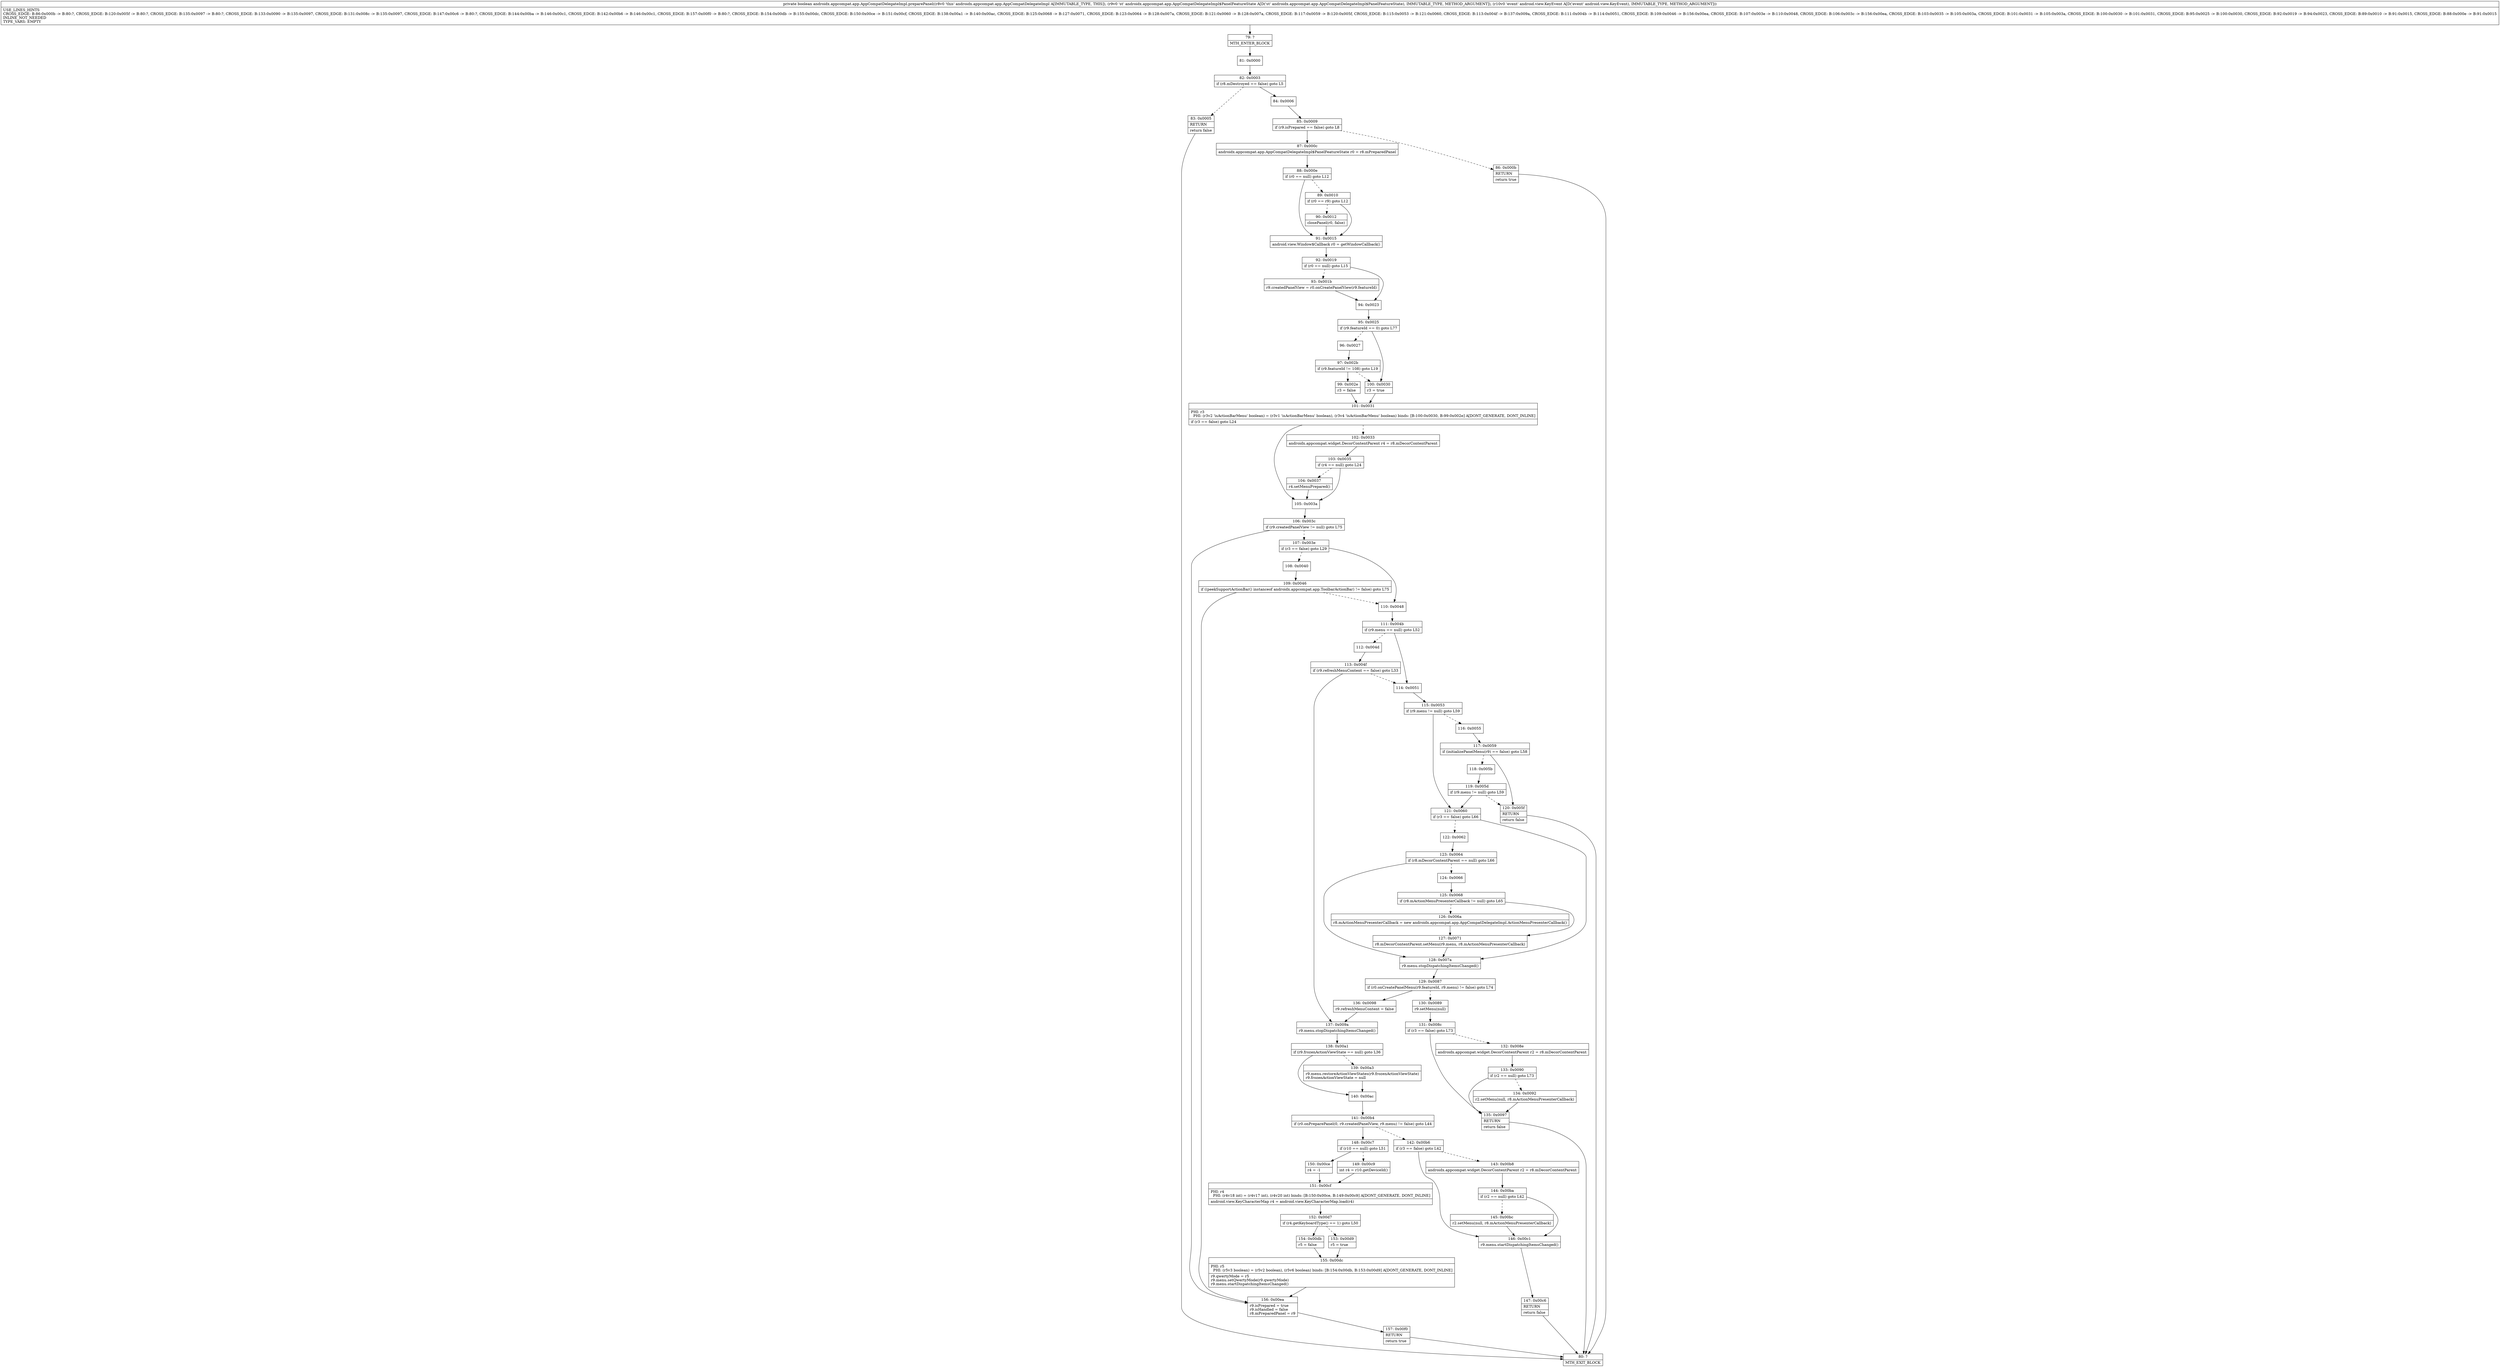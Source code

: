 digraph "CFG forandroidx.appcompat.app.AppCompatDelegateImpl.preparePanel(Landroidx\/appcompat\/app\/AppCompatDelegateImpl$PanelFeatureState;Landroid\/view\/KeyEvent;)Z" {
Node_79 [shape=record,label="{79\:\ ?|MTH_ENTER_BLOCK\l}"];
Node_81 [shape=record,label="{81\:\ 0x0000}"];
Node_82 [shape=record,label="{82\:\ 0x0003|if (r8.mDestroyed == false) goto L5\l}"];
Node_83 [shape=record,label="{83\:\ 0x0005|RETURN\l|return false\l}"];
Node_80 [shape=record,label="{80\:\ ?|MTH_EXIT_BLOCK\l}"];
Node_84 [shape=record,label="{84\:\ 0x0006}"];
Node_85 [shape=record,label="{85\:\ 0x0009|if (r9.isPrepared == false) goto L8\l}"];
Node_86 [shape=record,label="{86\:\ 0x000b|RETURN\l|return true\l}"];
Node_87 [shape=record,label="{87\:\ 0x000c|androidx.appcompat.app.AppCompatDelegateImpl$PanelFeatureState r0 = r8.mPreparedPanel\l}"];
Node_88 [shape=record,label="{88\:\ 0x000e|if (r0 == null) goto L12\l}"];
Node_89 [shape=record,label="{89\:\ 0x0010|if (r0 == r9) goto L12\l}"];
Node_90 [shape=record,label="{90\:\ 0x0012|closePanel(r0, false)\l}"];
Node_91 [shape=record,label="{91\:\ 0x0015|android.view.Window$Callback r0 = getWindowCallback()\l}"];
Node_92 [shape=record,label="{92\:\ 0x0019|if (r0 == null) goto L15\l}"];
Node_93 [shape=record,label="{93\:\ 0x001b|r9.createdPanelView = r0.onCreatePanelView(r9.featureId)\l}"];
Node_94 [shape=record,label="{94\:\ 0x0023}"];
Node_95 [shape=record,label="{95\:\ 0x0025|if (r9.featureId == 0) goto L77\l}"];
Node_96 [shape=record,label="{96\:\ 0x0027}"];
Node_97 [shape=record,label="{97\:\ 0x002b|if (r9.featureId != 108) goto L19\l}"];
Node_99 [shape=record,label="{99\:\ 0x002e|r3 = false\l}"];
Node_101 [shape=record,label="{101\:\ 0x0031|PHI: r3 \l  PHI: (r3v2 'isActionBarMenu' boolean) = (r3v1 'isActionBarMenu' boolean), (r3v4 'isActionBarMenu' boolean) binds: [B:100:0x0030, B:99:0x002e] A[DONT_GENERATE, DONT_INLINE]\l|if (r3 == false) goto L24\l}"];
Node_102 [shape=record,label="{102\:\ 0x0033|androidx.appcompat.widget.DecorContentParent r4 = r8.mDecorContentParent\l}"];
Node_103 [shape=record,label="{103\:\ 0x0035|if (r4 == null) goto L24\l}"];
Node_104 [shape=record,label="{104\:\ 0x0037|r4.setMenuPrepared()\l}"];
Node_105 [shape=record,label="{105\:\ 0x003a}"];
Node_106 [shape=record,label="{106\:\ 0x003c|if (r9.createdPanelView != null) goto L75\l}"];
Node_107 [shape=record,label="{107\:\ 0x003e|if (r3 == false) goto L29\l}"];
Node_108 [shape=record,label="{108\:\ 0x0040}"];
Node_109 [shape=record,label="{109\:\ 0x0046|if ((peekSupportActionBar() instanceof androidx.appcompat.app.ToolbarActionBar) != false) goto L75\l}"];
Node_110 [shape=record,label="{110\:\ 0x0048}"];
Node_111 [shape=record,label="{111\:\ 0x004b|if (r9.menu == null) goto L52\l}"];
Node_112 [shape=record,label="{112\:\ 0x004d}"];
Node_113 [shape=record,label="{113\:\ 0x004f|if (r9.refreshMenuContent == false) goto L33\l}"];
Node_137 [shape=record,label="{137\:\ 0x009a|r9.menu.stopDispatchingItemsChanged()\l}"];
Node_138 [shape=record,label="{138\:\ 0x00a1|if (r9.frozenActionViewState == null) goto L36\l}"];
Node_139 [shape=record,label="{139\:\ 0x00a3|r9.menu.restoreActionViewStates(r9.frozenActionViewState)\lr9.frozenActionViewState = null\l}"];
Node_140 [shape=record,label="{140\:\ 0x00ac}"];
Node_141 [shape=record,label="{141\:\ 0x00b4|if (r0.onPreparePanel(0, r9.createdPanelView, r9.menu) != false) goto L44\l}"];
Node_142 [shape=record,label="{142\:\ 0x00b6|if (r3 == false) goto L42\l}"];
Node_143 [shape=record,label="{143\:\ 0x00b8|androidx.appcompat.widget.DecorContentParent r2 = r8.mDecorContentParent\l}"];
Node_144 [shape=record,label="{144\:\ 0x00ba|if (r2 == null) goto L42\l}"];
Node_145 [shape=record,label="{145\:\ 0x00bc|r2.setMenu(null, r8.mActionMenuPresenterCallback)\l}"];
Node_146 [shape=record,label="{146\:\ 0x00c1|r9.menu.startDispatchingItemsChanged()\l}"];
Node_147 [shape=record,label="{147\:\ 0x00c6|RETURN\l|return false\l}"];
Node_148 [shape=record,label="{148\:\ 0x00c7|if (r10 == null) goto L51\l}"];
Node_149 [shape=record,label="{149\:\ 0x00c9|int r4 = r10.getDeviceId()\l}"];
Node_151 [shape=record,label="{151\:\ 0x00cf|PHI: r4 \l  PHI: (r4v18 int) = (r4v17 int), (r4v20 int) binds: [B:150:0x00ce, B:149:0x00c9] A[DONT_GENERATE, DONT_INLINE]\l|android.view.KeyCharacterMap r4 = android.view.KeyCharacterMap.load(r4)\l}"];
Node_152 [shape=record,label="{152\:\ 0x00d7|if (r4.getKeyboardType() == 1) goto L50\l}"];
Node_153 [shape=record,label="{153\:\ 0x00d9|r5 = true\l}"];
Node_155 [shape=record,label="{155\:\ 0x00dc|PHI: r5 \l  PHI: (r5v3 boolean) = (r5v2 boolean), (r5v6 boolean) binds: [B:154:0x00db, B:153:0x00d9] A[DONT_GENERATE, DONT_INLINE]\l|r9.qwertyMode = r5\lr9.menu.setQwertyMode(r9.qwertyMode)\lr9.menu.startDispatchingItemsChanged()\l}"];
Node_154 [shape=record,label="{154\:\ 0x00db|r5 = false\l}"];
Node_150 [shape=record,label="{150\:\ 0x00ce|r4 = \-1\l}"];
Node_114 [shape=record,label="{114\:\ 0x0051}"];
Node_115 [shape=record,label="{115\:\ 0x0053|if (r9.menu != null) goto L59\l}"];
Node_116 [shape=record,label="{116\:\ 0x0055}"];
Node_117 [shape=record,label="{117\:\ 0x0059|if (initializePanelMenu(r9) == false) goto L58\l}"];
Node_118 [shape=record,label="{118\:\ 0x005b}"];
Node_119 [shape=record,label="{119\:\ 0x005d|if (r9.menu != null) goto L59\l}"];
Node_120 [shape=record,label="{120\:\ 0x005f|RETURN\l|return false\l}"];
Node_121 [shape=record,label="{121\:\ 0x0060|if (r3 == false) goto L66\l}"];
Node_122 [shape=record,label="{122\:\ 0x0062}"];
Node_123 [shape=record,label="{123\:\ 0x0064|if (r8.mDecorContentParent == null) goto L66\l}"];
Node_124 [shape=record,label="{124\:\ 0x0066}"];
Node_125 [shape=record,label="{125\:\ 0x0068|if (r8.mActionMenuPresenterCallback != null) goto L65\l}"];
Node_126 [shape=record,label="{126\:\ 0x006a|r8.mActionMenuPresenterCallback = new androidx.appcompat.app.AppCompatDelegateImpl.ActionMenuPresenterCallback()\l}"];
Node_127 [shape=record,label="{127\:\ 0x0071|r8.mDecorContentParent.setMenu(r9.menu, r8.mActionMenuPresenterCallback)\l}"];
Node_128 [shape=record,label="{128\:\ 0x007a|r9.menu.stopDispatchingItemsChanged()\l}"];
Node_129 [shape=record,label="{129\:\ 0x0087|if (r0.onCreatePanelMenu(r9.featureId, r9.menu) != false) goto L74\l}"];
Node_130 [shape=record,label="{130\:\ 0x0089|r9.setMenu(null)\l}"];
Node_131 [shape=record,label="{131\:\ 0x008c|if (r3 == false) goto L73\l}"];
Node_132 [shape=record,label="{132\:\ 0x008e|androidx.appcompat.widget.DecorContentParent r2 = r8.mDecorContentParent\l}"];
Node_133 [shape=record,label="{133\:\ 0x0090|if (r2 == null) goto L73\l}"];
Node_134 [shape=record,label="{134\:\ 0x0092|r2.setMenu(null, r8.mActionMenuPresenterCallback)\l}"];
Node_135 [shape=record,label="{135\:\ 0x0097|RETURN\l|return false\l}"];
Node_136 [shape=record,label="{136\:\ 0x0098|r9.refreshMenuContent = false\l}"];
Node_156 [shape=record,label="{156\:\ 0x00ea|r9.isPrepared = true\lr9.isHandled = false\lr8.mPreparedPanel = r9\l}"];
Node_157 [shape=record,label="{157\:\ 0x00f0|RETURN\l|return true\l}"];
Node_100 [shape=record,label="{100\:\ 0x0030|r3 = true\l}"];
MethodNode[shape=record,label="{private boolean androidx.appcompat.app.AppCompatDelegateImpl.preparePanel((r8v0 'this' androidx.appcompat.app.AppCompatDelegateImpl A[IMMUTABLE_TYPE, THIS]), (r9v0 'st' androidx.appcompat.app.AppCompatDelegateImpl$PanelFeatureState A[D('st' androidx.appcompat.app.AppCompatDelegateImpl$PanelFeatureState), IMMUTABLE_TYPE, METHOD_ARGUMENT]), (r10v0 'event' android.view.KeyEvent A[D('event' android.view.KeyEvent), IMMUTABLE_TYPE, METHOD_ARGUMENT]))  | USE_LINES_HINTS\lCROSS_EDGE: B:86:0x000b \-\> B:80:?, CROSS_EDGE: B:120:0x005f \-\> B:80:?, CROSS_EDGE: B:135:0x0097 \-\> B:80:?, CROSS_EDGE: B:133:0x0090 \-\> B:135:0x0097, CROSS_EDGE: B:131:0x008c \-\> B:135:0x0097, CROSS_EDGE: B:147:0x00c6 \-\> B:80:?, CROSS_EDGE: B:144:0x00ba \-\> B:146:0x00c1, CROSS_EDGE: B:142:0x00b6 \-\> B:146:0x00c1, CROSS_EDGE: B:157:0x00f0 \-\> B:80:?, CROSS_EDGE: B:154:0x00db \-\> B:155:0x00dc, CROSS_EDGE: B:150:0x00ce \-\> B:151:0x00cf, CROSS_EDGE: B:138:0x00a1 \-\> B:140:0x00ac, CROSS_EDGE: B:125:0x0068 \-\> B:127:0x0071, CROSS_EDGE: B:123:0x0064 \-\> B:128:0x007a, CROSS_EDGE: B:121:0x0060 \-\> B:128:0x007a, CROSS_EDGE: B:117:0x0059 \-\> B:120:0x005f, CROSS_EDGE: B:115:0x0053 \-\> B:121:0x0060, CROSS_EDGE: B:113:0x004f \-\> B:137:0x009a, CROSS_EDGE: B:111:0x004b \-\> B:114:0x0051, CROSS_EDGE: B:109:0x0046 \-\> B:156:0x00ea, CROSS_EDGE: B:107:0x003e \-\> B:110:0x0048, CROSS_EDGE: B:106:0x003c \-\> B:156:0x00ea, CROSS_EDGE: B:103:0x0035 \-\> B:105:0x003a, CROSS_EDGE: B:101:0x0031 \-\> B:105:0x003a, CROSS_EDGE: B:100:0x0030 \-\> B:101:0x0031, CROSS_EDGE: B:95:0x0025 \-\> B:100:0x0030, CROSS_EDGE: B:92:0x0019 \-\> B:94:0x0023, CROSS_EDGE: B:89:0x0010 \-\> B:91:0x0015, CROSS_EDGE: B:88:0x000e \-\> B:91:0x0015\lINLINE_NOT_NEEDED\lTYPE_VARS: EMPTY\l}"];
MethodNode -> Node_79;Node_79 -> Node_81;
Node_81 -> Node_82;
Node_82 -> Node_83[style=dashed];
Node_82 -> Node_84;
Node_83 -> Node_80;
Node_84 -> Node_85;
Node_85 -> Node_86[style=dashed];
Node_85 -> Node_87;
Node_86 -> Node_80;
Node_87 -> Node_88;
Node_88 -> Node_89[style=dashed];
Node_88 -> Node_91;
Node_89 -> Node_90[style=dashed];
Node_89 -> Node_91;
Node_90 -> Node_91;
Node_91 -> Node_92;
Node_92 -> Node_93[style=dashed];
Node_92 -> Node_94;
Node_93 -> Node_94;
Node_94 -> Node_95;
Node_95 -> Node_96[style=dashed];
Node_95 -> Node_100;
Node_96 -> Node_97;
Node_97 -> Node_99;
Node_97 -> Node_100[style=dashed];
Node_99 -> Node_101;
Node_101 -> Node_102[style=dashed];
Node_101 -> Node_105;
Node_102 -> Node_103;
Node_103 -> Node_104[style=dashed];
Node_103 -> Node_105;
Node_104 -> Node_105;
Node_105 -> Node_106;
Node_106 -> Node_107[style=dashed];
Node_106 -> Node_156;
Node_107 -> Node_108[style=dashed];
Node_107 -> Node_110;
Node_108 -> Node_109;
Node_109 -> Node_110[style=dashed];
Node_109 -> Node_156;
Node_110 -> Node_111;
Node_111 -> Node_112[style=dashed];
Node_111 -> Node_114;
Node_112 -> Node_113;
Node_113 -> Node_114[style=dashed];
Node_113 -> Node_137;
Node_137 -> Node_138;
Node_138 -> Node_139[style=dashed];
Node_138 -> Node_140;
Node_139 -> Node_140;
Node_140 -> Node_141;
Node_141 -> Node_142[style=dashed];
Node_141 -> Node_148;
Node_142 -> Node_143[style=dashed];
Node_142 -> Node_146;
Node_143 -> Node_144;
Node_144 -> Node_145[style=dashed];
Node_144 -> Node_146;
Node_145 -> Node_146;
Node_146 -> Node_147;
Node_147 -> Node_80;
Node_148 -> Node_149[style=dashed];
Node_148 -> Node_150;
Node_149 -> Node_151;
Node_151 -> Node_152;
Node_152 -> Node_153[style=dashed];
Node_152 -> Node_154;
Node_153 -> Node_155;
Node_155 -> Node_156;
Node_154 -> Node_155;
Node_150 -> Node_151;
Node_114 -> Node_115;
Node_115 -> Node_116[style=dashed];
Node_115 -> Node_121;
Node_116 -> Node_117;
Node_117 -> Node_118[style=dashed];
Node_117 -> Node_120;
Node_118 -> Node_119;
Node_119 -> Node_120[style=dashed];
Node_119 -> Node_121;
Node_120 -> Node_80;
Node_121 -> Node_122[style=dashed];
Node_121 -> Node_128;
Node_122 -> Node_123;
Node_123 -> Node_124[style=dashed];
Node_123 -> Node_128;
Node_124 -> Node_125;
Node_125 -> Node_126[style=dashed];
Node_125 -> Node_127;
Node_126 -> Node_127;
Node_127 -> Node_128;
Node_128 -> Node_129;
Node_129 -> Node_130[style=dashed];
Node_129 -> Node_136;
Node_130 -> Node_131;
Node_131 -> Node_132[style=dashed];
Node_131 -> Node_135;
Node_132 -> Node_133;
Node_133 -> Node_134[style=dashed];
Node_133 -> Node_135;
Node_134 -> Node_135;
Node_135 -> Node_80;
Node_136 -> Node_137;
Node_156 -> Node_157;
Node_157 -> Node_80;
Node_100 -> Node_101;
}

